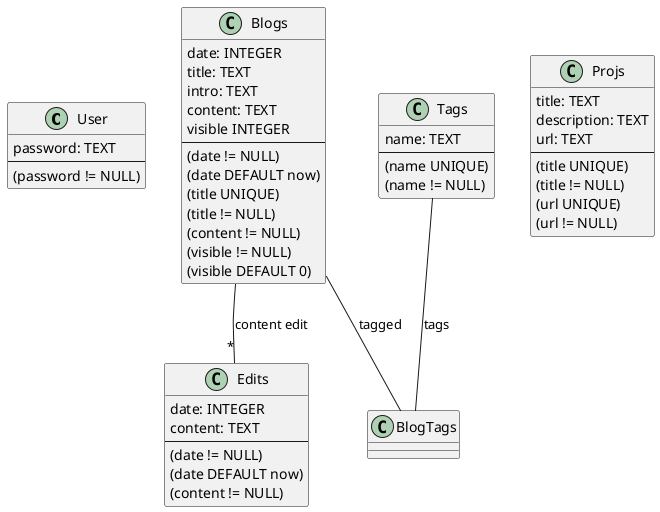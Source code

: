 @startuml

/' || USER '/
class User {
  password: TEXT
  --
  (password != NULL)
}

/' || BLOG '/
class Blogs {
  date: INTEGER
  title: TEXT
  intro: TEXT
  content: TEXT
  visible INTEGER
  --
  (date != NULL)
  (date DEFAULT now)
  (title UNIQUE)
  (title != NULL)
  (content != NULL)
  (visible != NULL)
  (visible DEFAULT 0)
}

class Edits {
  date: INTEGER
  content: TEXT
  --
  (date != NULL)
  (date DEFAULT now)
  (content != NULL)
}

Blogs -- "*" Edits : "content edit"

class Tags {
  name: TEXT
  --
  (name UNIQUE)
  (name != NULL)
}

class BlogTags {
}

Blogs -- BlogTags : "tagged"
Tags -- BlogTags : "tags"

/' || PROJ '/
class Projs {
  title: TEXT
  description: TEXT
  url: TEXT
  --
  (title UNIQUE)
  (title != NULL)
  (url UNIQUE)
  (url != NULL)
}

@enduml

